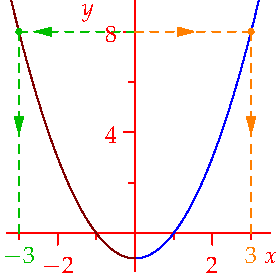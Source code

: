 settings.tex="pdflatex";

texpreamble("\usepackage{amsmath}
\usepackage{amsthm,amssymb}
\usepackage{mathpazo}
\usepackage[svgnames]{xcolor}
");
import graph;


size(140,140,IgnoreAspect);

real f(real x){return x^2-1;}

path p=graph(f,-3.2,3.2);
draw(graph(f,0,3.2),blue);
draw(graph(f,-3.2,0),brown);

//xaxis(-3.3,3.5,red,RightTicks(new real[]{-2,0,2}));
xaxis(-3.3,3.5,red,RightTicks(Ticks=new real[]{-4,-2,2,4},ticks=new real[]{-3,-1,1,3}));
yaxis("$y$",-1.5,red,LeftTicks(Ticks=new real[]{4,8,12,16},ticks=new real[]{2,6,10,14}));

draw((-3,8)--(-3,0),dashed+heavygreen,Arrow(Relative(0.5)));
draw((0,8)--(-3,8),dashed+heavygreen,Arrow(Relative(0.85)));
draw((3,8)--(3,0),dashed+orange,Arrow(Relative(0.5)));
draw((0,8)--(3,8),dashed+orange,Arrow(Relative(0.5)));


dot((-3,f(-3)),heavygreen);
dot((3,f(3)),orange);

labelx("$x$",3.5,red);
labelx("$-3$",-3,heavygreen);
labelx("$3$",3,orange);
//labely("$9$",9,E,heavygreen);



